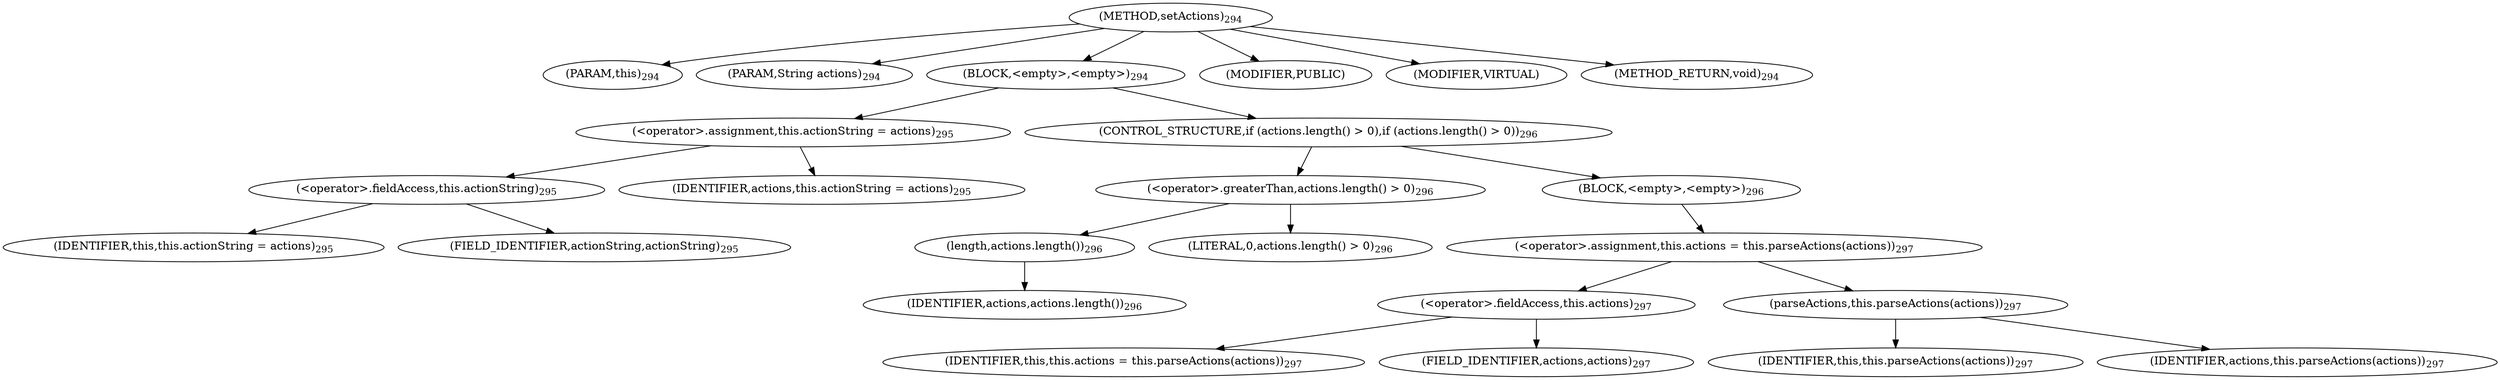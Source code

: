 digraph "setActions" {  
"871" [label = <(METHOD,setActions)<SUB>294</SUB>> ]
"65" [label = <(PARAM,this)<SUB>294</SUB>> ]
"872" [label = <(PARAM,String actions)<SUB>294</SUB>> ]
"873" [label = <(BLOCK,&lt;empty&gt;,&lt;empty&gt;)<SUB>294</SUB>> ]
"874" [label = <(&lt;operator&gt;.assignment,this.actionString = actions)<SUB>295</SUB>> ]
"875" [label = <(&lt;operator&gt;.fieldAccess,this.actionString)<SUB>295</SUB>> ]
"876" [label = <(IDENTIFIER,this,this.actionString = actions)<SUB>295</SUB>> ]
"877" [label = <(FIELD_IDENTIFIER,actionString,actionString)<SUB>295</SUB>> ]
"878" [label = <(IDENTIFIER,actions,this.actionString = actions)<SUB>295</SUB>> ]
"879" [label = <(CONTROL_STRUCTURE,if (actions.length() &gt; 0),if (actions.length() &gt; 0))<SUB>296</SUB>> ]
"880" [label = <(&lt;operator&gt;.greaterThan,actions.length() &gt; 0)<SUB>296</SUB>> ]
"881" [label = <(length,actions.length())<SUB>296</SUB>> ]
"882" [label = <(IDENTIFIER,actions,actions.length())<SUB>296</SUB>> ]
"883" [label = <(LITERAL,0,actions.length() &gt; 0)<SUB>296</SUB>> ]
"884" [label = <(BLOCK,&lt;empty&gt;,&lt;empty&gt;)<SUB>296</SUB>> ]
"885" [label = <(&lt;operator&gt;.assignment,this.actions = this.parseActions(actions))<SUB>297</SUB>> ]
"886" [label = <(&lt;operator&gt;.fieldAccess,this.actions)<SUB>297</SUB>> ]
"64" [label = <(IDENTIFIER,this,this.actions = this.parseActions(actions))<SUB>297</SUB>> ]
"887" [label = <(FIELD_IDENTIFIER,actions,actions)<SUB>297</SUB>> ]
"888" [label = <(parseActions,this.parseActions(actions))<SUB>297</SUB>> ]
"66" [label = <(IDENTIFIER,this,this.parseActions(actions))<SUB>297</SUB>> ]
"889" [label = <(IDENTIFIER,actions,this.parseActions(actions))<SUB>297</SUB>> ]
"890" [label = <(MODIFIER,PUBLIC)> ]
"891" [label = <(MODIFIER,VIRTUAL)> ]
"892" [label = <(METHOD_RETURN,void)<SUB>294</SUB>> ]
  "871" -> "65" 
  "871" -> "872" 
  "871" -> "873" 
  "871" -> "890" 
  "871" -> "891" 
  "871" -> "892" 
  "873" -> "874" 
  "873" -> "879" 
  "874" -> "875" 
  "874" -> "878" 
  "875" -> "876" 
  "875" -> "877" 
  "879" -> "880" 
  "879" -> "884" 
  "880" -> "881" 
  "880" -> "883" 
  "881" -> "882" 
  "884" -> "885" 
  "885" -> "886" 
  "885" -> "888" 
  "886" -> "64" 
  "886" -> "887" 
  "888" -> "66" 
  "888" -> "889" 
}
